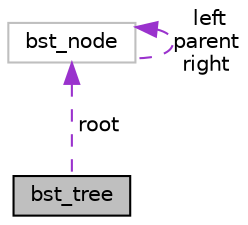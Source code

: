 digraph "bst_tree"
{
 // LATEX_PDF_SIZE
  edge [fontname="Helvetica",fontsize="10",labelfontname="Helvetica",labelfontsize="10"];
  node [fontname="Helvetica",fontsize="10",shape=record];
  Node1 [label="bst_tree",height=0.2,width=0.4,color="black", fillcolor="grey75", style="filled", fontcolor="black",tooltip=" "];
  Node2 -> Node1 [dir="back",color="darkorchid3",fontsize="10",style="dashed",label=" root" ,fontname="Helvetica"];
  Node2 [label="bst_node",height=0.2,width=0.4,color="grey75", fillcolor="white", style="filled",URL="$structbst__node.html",tooltip=" "];
  Node2 -> Node2 [dir="back",color="darkorchid3",fontsize="10",style="dashed",label=" left\nparent\nright" ,fontname="Helvetica"];
}
